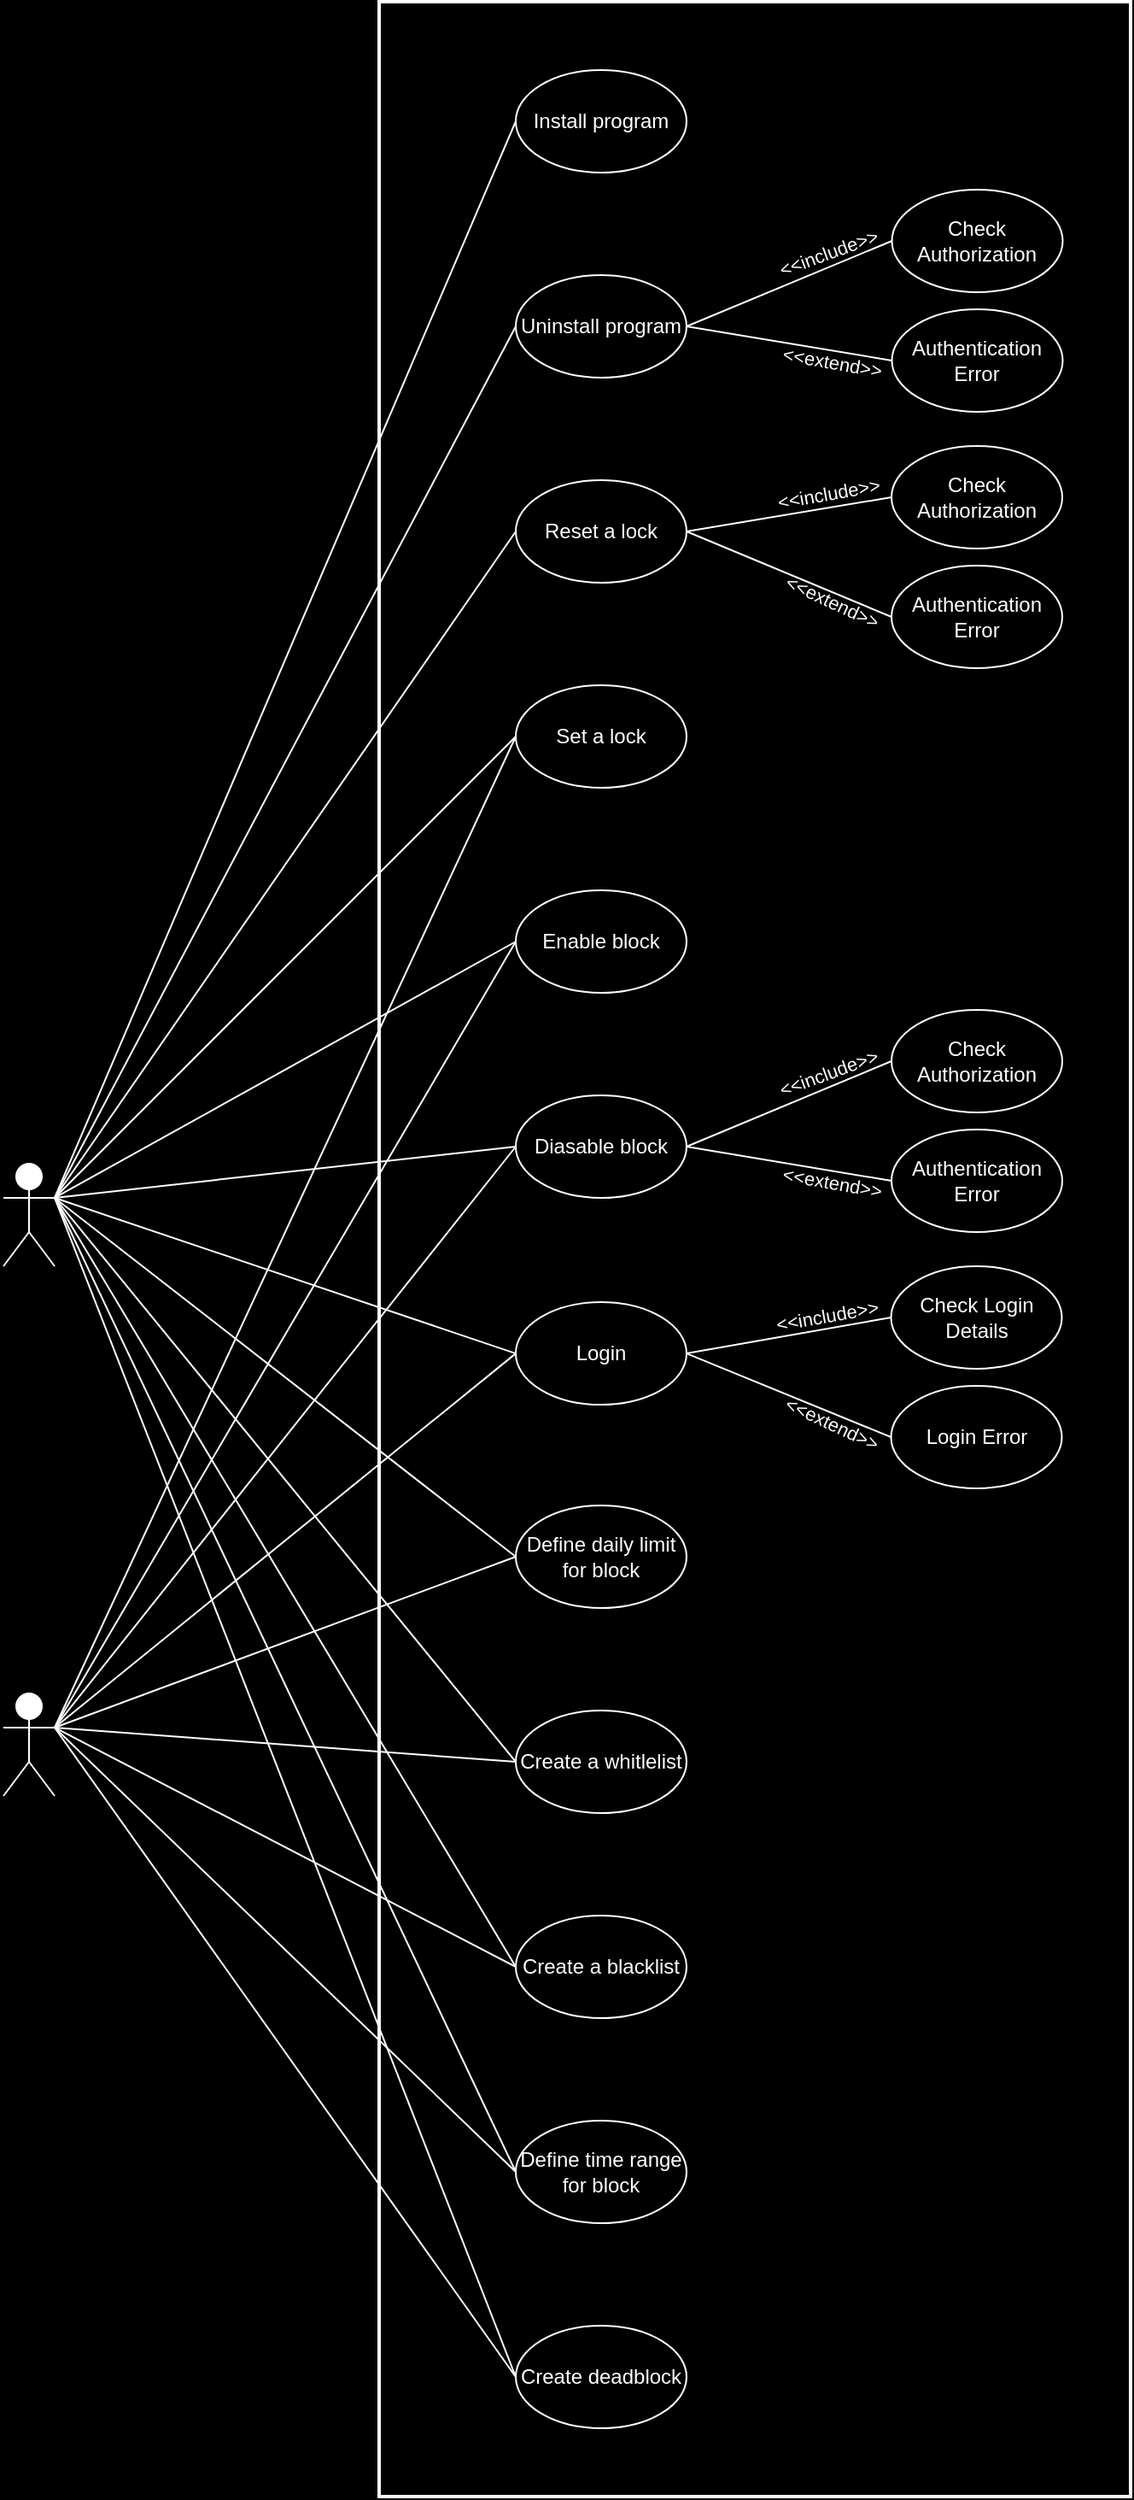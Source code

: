<mxfile>
    <diagram id="zOQQymgqV6w5DP6E3xU5" name="Page-1">
        <mxGraphModel dx="977" dy="1937" grid="1" gridSize="10" guides="1" tooltips="1" connect="1" arrows="1" fold="1" page="1" pageScale="1" pageWidth="827" pageHeight="1169" background="#000000" math="0" shadow="0">
            <root>
                <mxCell id="0"/>
                <mxCell id="1" parent="0"/>
                <mxCell id="38" style="edgeStyle=none;shape=connector;rounded=1;html=1;exitX=1;exitY=0.333;exitDx=0;exitDy=0;exitPerimeter=0;entryX=0;entryY=0.5;entryDx=0;entryDy=0;labelBackgroundColor=default;strokeColor=#FFFFFF;fontFamily=Helvetica;fontSize=11;fontColor=default;endArrow=none;" parent="1" source="5" target="28" edge="1">
                    <mxGeometry relative="1" as="geometry"/>
                </mxCell>
                <mxCell id="39" style="edgeStyle=none;shape=connector;rounded=1;html=1;exitX=1;exitY=0.333;exitDx=0;exitDy=0;exitPerimeter=0;entryX=0;entryY=0.5;entryDx=0;entryDy=0;labelBackgroundColor=default;strokeColor=#FFFFFF;fontFamily=Helvetica;fontSize=11;fontColor=default;endArrow=none;" parent="1" source="5" target="18" edge="1">
                    <mxGeometry relative="1" as="geometry"/>
                </mxCell>
                <mxCell id="40" style="edgeStyle=none;shape=connector;rounded=1;html=1;exitX=1;exitY=0.333;exitDx=0;exitDy=0;exitPerimeter=0;entryX=0;entryY=0.5;entryDx=0;entryDy=0;labelBackgroundColor=default;strokeColor=#FFFFFF;fontFamily=Helvetica;fontSize=11;fontColor=default;endArrow=none;" parent="1" source="5" target="20" edge="1">
                    <mxGeometry relative="1" as="geometry"/>
                </mxCell>
                <mxCell id="41" style="edgeStyle=none;shape=connector;rounded=1;html=1;exitX=1;exitY=0.333;exitDx=0;exitDy=0;exitPerimeter=0;entryX=0;entryY=0.5;entryDx=0;entryDy=0;labelBackgroundColor=default;strokeColor=#FFFFFF;fontFamily=Helvetica;fontSize=11;fontColor=default;endArrow=none;" parent="1" source="5" target="16" edge="1">
                    <mxGeometry relative="1" as="geometry"/>
                </mxCell>
                <mxCell id="42" style="edgeStyle=none;shape=connector;rounded=1;html=1;exitX=1;exitY=0.333;exitDx=0;exitDy=0;exitPerimeter=0;entryX=0;entryY=0.5;entryDx=0;entryDy=0;labelBackgroundColor=default;strokeColor=#FFFFFF;fontFamily=Helvetica;fontSize=11;fontColor=default;endArrow=none;" parent="1" source="5" target="29" edge="1">
                    <mxGeometry relative="1" as="geometry"/>
                </mxCell>
                <mxCell id="43" style="edgeStyle=none;shape=connector;rounded=1;html=1;exitX=1;exitY=0.333;exitDx=0;exitDy=0;exitPerimeter=0;entryX=0;entryY=0.5;entryDx=0;entryDy=0;labelBackgroundColor=default;strokeColor=#FFFFFF;fontFamily=Helvetica;fontSize=11;fontColor=default;endArrow=none;" parent="1" source="5" target="30" edge="1">
                    <mxGeometry relative="1" as="geometry"/>
                </mxCell>
                <mxCell id="44" style="edgeStyle=none;shape=connector;rounded=1;html=1;exitX=1;exitY=0.333;exitDx=0;exitDy=0;exitPerimeter=0;entryX=0;entryY=0.5;entryDx=0;entryDy=0;labelBackgroundColor=default;strokeColor=#FFFFFF;fontFamily=Helvetica;fontSize=11;fontColor=default;endArrow=none;" parent="1" source="5" target="32" edge="1">
                    <mxGeometry relative="1" as="geometry"/>
                </mxCell>
                <mxCell id="45" style="edgeStyle=none;shape=connector;rounded=1;html=1;exitX=1;exitY=0.333;exitDx=0;exitDy=0;exitPerimeter=0;entryX=0;entryY=0.5;entryDx=0;entryDy=0;labelBackgroundColor=default;strokeColor=#FFFFFF;fontFamily=Helvetica;fontSize=11;fontColor=default;endArrow=none;" parent="1" source="5" target="34" edge="1">
                    <mxGeometry relative="1" as="geometry"/>
                </mxCell>
                <mxCell id="5" value="User&lt;br&gt;" style="shape=umlActor;verticalLabelPosition=bottom;verticalAlign=top;html=1;outlineConnect=0;strokeColor=#FFFFFF;" parent="1" vertex="1">
                    <mxGeometry x="60" y="570" width="30" height="60" as="geometry"/>
                </mxCell>
                <mxCell id="7" value="Admin" style="shape=umlActor;verticalLabelPosition=bottom;verticalAlign=top;html=1;outlineConnect=0;strokeColor=#FFFFFF;" parent="1" vertex="1">
                    <mxGeometry x="60" y="260" width="30" height="60" as="geometry"/>
                </mxCell>
                <mxCell id="10" value="" style="endArrow=none;html=1;exitX=1;exitY=0.333;exitDx=0;exitDy=0;exitPerimeter=0;entryX=0;entryY=0.5;entryDx=0;entryDy=0;strokeColor=#FFFFFF;" parent="1" source="7" target="17" edge="1">
                    <mxGeometry width="50" height="50" relative="1" as="geometry">
                        <mxPoint x="220" y="270" as="sourcePoint"/>
                        <mxPoint x="380" y="279.5" as="targetPoint"/>
                    </mxGeometry>
                </mxCell>
                <mxCell id="11" value="" style="endArrow=none;html=1;exitX=1;exitY=0.333;exitDx=0;exitDy=0;exitPerimeter=0;entryX=0;entryY=0.5;entryDx=0;entryDy=0;strokeColor=#FFFFFF;" parent="1" source="7" target="18" edge="1">
                    <mxGeometry width="50" height="50" relative="1" as="geometry">
                        <mxPoint x="220" y="280" as="sourcePoint"/>
                        <mxPoint x="380" y="440" as="targetPoint"/>
                    </mxGeometry>
                </mxCell>
                <mxCell id="12" value="" style="endArrow=none;html=1;exitX=1;exitY=0.333;exitDx=0;exitDy=0;exitPerimeter=0;entryX=0;entryY=0.5;entryDx=0;entryDy=0;strokeColor=#FFFFFF;" parent="1" source="7" target="15" edge="1">
                    <mxGeometry width="50" height="50" relative="1" as="geometry">
                        <mxPoint x="220" y="280" as="sourcePoint"/>
                        <mxPoint x="380" y="200" as="targetPoint"/>
                    </mxGeometry>
                </mxCell>
                <mxCell id="13" value="" style="endArrow=none;html=1;exitX=1;exitY=0.333;exitDx=0;exitDy=0;exitPerimeter=0;entryX=0;entryY=0.5;entryDx=0;entryDy=0;strokeColor=#FFFFFF;" parent="1" source="7" target="16" edge="1">
                    <mxGeometry width="50" height="50" relative="1" as="geometry">
                        <mxPoint x="220" y="280" as="sourcePoint"/>
                        <mxPoint x="380" y="360" as="targetPoint"/>
                    </mxGeometry>
                </mxCell>
                <mxCell id="14" value="Install program" style="ellipse;whiteSpace=wrap;html=1;fillColor=#000000;strokeColor=#FFFFFF;fontColor=#FFFFFF;" parent="1" vertex="1">
                    <mxGeometry x="360" y="-380" width="100" height="60" as="geometry"/>
                </mxCell>
                <mxCell id="15" value="Uninstall program" style="ellipse;whiteSpace=wrap;html=1;fillColor=#000000;strokeColor=#FFFFFF;fontColor=#FFFFFF;" parent="1" vertex="1">
                    <mxGeometry x="360" y="-260" width="100" height="60" as="geometry"/>
                </mxCell>
                <mxCell id="16" value="Set a lock" style="ellipse;whiteSpace=wrap;html=1;fillColor=#000000;strokeColor=#FFFFFF;fontColor=#FFFFFF;" parent="1" vertex="1">
                    <mxGeometry x="360" y="-20" width="100" height="60" as="geometry"/>
                </mxCell>
                <mxCell id="17" value="Reset a lock" style="ellipse;whiteSpace=wrap;html=1;fillColor=#000000;strokeColor=#FFFFFF;fontColor=#FFFFFF;" parent="1" vertex="1">
                    <mxGeometry x="360" y="-140" width="100" height="60" as="geometry"/>
                </mxCell>
                <mxCell id="18" value="Enable block" style="ellipse;whiteSpace=wrap;html=1;fillColor=#000000;strokeColor=#FFFFFF;fontColor=#FFFFFF;" parent="1" vertex="1">
                    <mxGeometry x="360" y="100.0" width="100" height="60" as="geometry"/>
                </mxCell>
                <mxCell id="19" value="" style="endArrow=none;html=1;exitX=1;exitY=0.333;exitDx=0;exitDy=0;exitPerimeter=0;entryX=0;entryY=0.5;entryDx=0;entryDy=0;strokeColor=#FFFFFF;" parent="1" source="7" target="20" edge="1">
                    <mxGeometry width="50" height="50" relative="1" as="geometry">
                        <mxPoint x="220" y="280" as="sourcePoint"/>
                        <mxPoint x="380" y="520" as="targetPoint"/>
                    </mxGeometry>
                </mxCell>
                <mxCell id="20" value="Diasable block" style="ellipse;whiteSpace=wrap;html=1;fillColor=#000000;strokeColor=#FFFFFF;fontColor=#FFFFFF;" parent="1" vertex="1">
                    <mxGeometry x="360" y="220" width="100" height="60" as="geometry"/>
                </mxCell>
                <mxCell id="22" value="" style="endArrow=none;html=1;exitX=1;exitY=0.333;exitDx=0;exitDy=0;exitPerimeter=0;entryX=0;entryY=0.5;entryDx=0;entryDy=0;strokeColor=#FFFFFF;" parent="1" source="7" target="27" edge="1">
                    <mxGeometry width="50" height="50" relative="1" as="geometry">
                        <mxPoint x="220" y="280" as="sourcePoint"/>
                        <mxPoint x="375" y="570" as="targetPoint"/>
                    </mxGeometry>
                </mxCell>
                <mxCell id="24" value="" style="endArrow=none;html=1;exitX=1;exitY=0.333;exitDx=0;exitDy=0;exitPerimeter=0;entryX=0;entryY=0.5;entryDx=0;entryDy=0;strokeColor=#FFFFFF;" parent="1" source="7" target="28" edge="1">
                    <mxGeometry width="50" height="50" relative="1" as="geometry">
                        <mxPoint x="220" y="280" as="sourcePoint"/>
                        <mxPoint x="380" y="640" as="targetPoint"/>
                    </mxGeometry>
                </mxCell>
                <mxCell id="25" value="" style="endArrow=none;html=1;exitX=1;exitY=0.333;exitDx=0;exitDy=0;exitPerimeter=0;entryX=0;entryY=0.5;entryDx=0;entryDy=0;strokeColor=#FFFFFF;" parent="1" source="7" target="29" edge="1">
                    <mxGeometry width="50" height="50" relative="1" as="geometry">
                        <mxPoint x="220" y="280" as="sourcePoint"/>
                        <mxPoint x="380" y="720" as="targetPoint"/>
                    </mxGeometry>
                </mxCell>
                <mxCell id="27" value="Login" style="ellipse;whiteSpace=wrap;html=1;fillColor=#000000;strokeColor=#FFFFFF;fontColor=#FFFFFF;" parent="1" vertex="1">
                    <mxGeometry x="360" y="341.05" width="100" height="60" as="geometry"/>
                </mxCell>
                <mxCell id="28" value="Define daily limit for block&lt;br&gt;" style="ellipse;whiteSpace=wrap;html=1;fillColor=#000000;strokeColor=#FFFFFF;fontColor=#FFFFFF;" parent="1" vertex="1">
                    <mxGeometry x="360" y="460.0" width="100" height="60" as="geometry"/>
                </mxCell>
                <mxCell id="29" value="Create a whitlelist" style="ellipse;whiteSpace=wrap;html=1;fillColor=#000000;strokeColor=#FFFFFF;fontColor=#FFFFFF;" parent="1" vertex="1">
                    <mxGeometry x="360" y="580" width="100" height="60" as="geometry"/>
                </mxCell>
                <mxCell id="30" value="Create a blacklist" style="ellipse;whiteSpace=wrap;html=1;fillColor=#000000;strokeColor=#FFFFFF;fontColor=#FFFFFF;" parent="1" vertex="1">
                    <mxGeometry x="360" y="700" width="100" height="60" as="geometry"/>
                </mxCell>
                <mxCell id="31" value="" style="endArrow=none;html=1;exitX=1;exitY=0.333;exitDx=0;exitDy=0;exitPerimeter=0;entryX=0;entryY=0.5;entryDx=0;entryDy=0;strokeColor=#FFFFFF;" parent="1" source="7" target="30" edge="1">
                    <mxGeometry width="50" height="50" relative="1" as="geometry">
                        <mxPoint x="90" y="350" as="sourcePoint"/>
                        <mxPoint x="380" y="790" as="targetPoint"/>
                    </mxGeometry>
                </mxCell>
                <mxCell id="32" value="Define time range for block" style="ellipse;whiteSpace=wrap;html=1;fillColor=#000000;strokeColor=#FFFFFF;fontColor=#FFFFFF;" parent="1" vertex="1">
                    <mxGeometry x="360" y="820" width="100" height="60" as="geometry"/>
                </mxCell>
                <mxCell id="33" value="" style="endArrow=none;html=1;entryX=0;entryY=0.5;entryDx=0;entryDy=0;strokeColor=#FFFFFF;" parent="1" target="32" edge="1">
                    <mxGeometry width="50" height="50" relative="1" as="geometry">
                        <mxPoint x="90" y="280" as="sourcePoint"/>
                        <mxPoint x="380" y="860" as="targetPoint"/>
                    </mxGeometry>
                </mxCell>
                <mxCell id="34" value="Create deadblock" style="ellipse;whiteSpace=wrap;html=1;fillColor=#000000;strokeColor=#FFFFFF;fontColor=#FFFFFF;" parent="1" vertex="1">
                    <mxGeometry x="360" y="940" width="100" height="60" as="geometry"/>
                </mxCell>
                <mxCell id="35" value="" style="endArrow=none;html=1;exitX=1;exitY=0.333;exitDx=0;exitDy=0;exitPerimeter=0;entryX=0;entryY=0.5;entryDx=0;entryDy=0;strokeColor=#FFFFFF;" parent="1" source="7" target="34" edge="1">
                    <mxGeometry width="50" height="50" relative="1" as="geometry">
                        <mxPoint x="90" y="490" as="sourcePoint"/>
                        <mxPoint x="380" y="930" as="targetPoint"/>
                    </mxGeometry>
                </mxCell>
                <mxCell id="37" value="" style="endArrow=none;html=1;exitX=1;exitY=0.333;exitDx=0;exitDy=0;exitPerimeter=0;entryX=0;entryY=0.5;entryDx=0;entryDy=0;strokeColor=#FFFFFF;" parent="1" source="5" target="27" edge="1">
                    <mxGeometry width="50" height="50" relative="1" as="geometry">
                        <mxPoint x="120" y="610" as="sourcePoint"/>
                        <mxPoint x="170" y="560" as="targetPoint"/>
                    </mxGeometry>
                </mxCell>
                <mxCell id="48" value="Check Authorization" style="ellipse;whiteSpace=wrap;html=1;fontColor=#FFFFFF;strokeColor=#FFFFFF;fillColor=#000000;" parent="1" vertex="1">
                    <mxGeometry x="580.25" y="-310" width="100" height="60" as="geometry"/>
                </mxCell>
                <mxCell id="9" value="" style="endArrow=none;html=1;exitX=1;exitY=0.333;exitDx=0;exitDy=0;exitPerimeter=0;entryX=0;entryY=0.5;entryDx=0;entryDy=0;strokeColor=#FFFFFF;" parent="1" source="7" target="14" edge="1">
                    <mxGeometry width="50" height="50" relative="1" as="geometry">
                        <mxPoint x="220" y="280" as="sourcePoint"/>
                        <mxPoint x="380" y="120" as="targetPoint"/>
                    </mxGeometry>
                </mxCell>
                <mxCell id="79" style="edgeStyle=none;shape=connector;rounded=1;html=1;exitX=0;exitY=0.5;exitDx=0;exitDy=0;entryX=1;entryY=0.5;entryDx=0;entryDy=0;labelBackgroundColor=default;fontFamily=Helvetica;fontSize=10;fontColor=#FFFFFF;endArrow=none;strokeColor=#FFFFFF;" parent="1" source="82" target="15" edge="1">
                    <mxGeometry relative="1" as="geometry">
                        <mxPoint x="480" y="-5.0" as="targetPoint"/>
                    </mxGeometry>
                </mxCell>
                <mxCell id="iL9v_fsBajqDtWWy2Ney-84" value="&amp;lt;&amp;lt;extend&amp;gt;&amp;gt;" style="edgeLabel;html=1;align=center;verticalAlign=middle;resizable=0;points=[];labelBackgroundColor=none;fontColor=#FFFFFF;rotation=10;" parent="79" vertex="1" connectable="0">
                    <mxGeometry x="-0.432" relative="1" as="geometry">
                        <mxPoint x="-1" y="6" as="offset"/>
                    </mxGeometry>
                </mxCell>
                <mxCell id="82" value="Authentication Error" style="ellipse;whiteSpace=wrap;html=1;fontColor=#FFFFFF;strokeColor=#FFFFFF;fillColor=#000000;" parent="1" vertex="1">
                    <mxGeometry x="580.25" y="-240.0" width="100" height="60" as="geometry"/>
                </mxCell>
                <mxCell id="iL9v_fsBajqDtWWy2Ney-82" style="edgeStyle=none;shape=connector;rounded=1;html=1;exitX=0;exitY=0.5;exitDx=0;exitDy=0;entryX=1;entryY=0.5;entryDx=0;entryDy=0;labelBackgroundColor=default;fontFamily=Helvetica;fontSize=10;fontColor=#FFFFFF;endArrow=none;strokeColor=#FFFFFF;" parent="1" source="48" target="15" edge="1">
                    <mxGeometry relative="1" as="geometry">
                        <mxPoint x="470" y="-220" as="targetPoint"/>
                        <mxPoint x="593" y="-180" as="sourcePoint"/>
                    </mxGeometry>
                </mxCell>
                <mxCell id="iL9v_fsBajqDtWWy2Ney-83" value="&amp;lt;&amp;lt;include&amp;gt;&amp;gt;" style="edgeLabel;html=1;align=center;verticalAlign=middle;resizable=0;points=[];labelBackgroundColor=none;fontColor=#FFFFFF;rotation=-20;" parent="iL9v_fsBajqDtWWy2Ney-82" vertex="1" connectable="0">
                    <mxGeometry x="-0.076" y="-3" relative="1" as="geometry">
                        <mxPoint x="19" y="-13" as="offset"/>
                    </mxGeometry>
                </mxCell>
                <mxCell id="iL9v_fsBajqDtWWy2Ney-85" value="Check Authorization" style="ellipse;whiteSpace=wrap;html=1;fontColor=#FFFFFF;strokeColor=#FFFFFF;fillColor=#000000;" parent="1" vertex="1">
                    <mxGeometry x="580" y="-160" width="100" height="60" as="geometry"/>
                </mxCell>
                <mxCell id="iL9v_fsBajqDtWWy2Ney-86" style="edgeStyle=none;shape=connector;rounded=1;html=1;exitX=0;exitY=0.5;exitDx=0;exitDy=0;entryX=1;entryY=0.5;entryDx=0;entryDy=0;labelBackgroundColor=default;fontFamily=Helvetica;fontSize=10;fontColor=#FFFFFF;endArrow=none;strokeColor=#FFFFFF;" parent="1" source="iL9v_fsBajqDtWWy2Ney-88" target="17" edge="1">
                    <mxGeometry relative="1" as="geometry">
                        <mxPoint x="459.75" y="-110" as="targetPoint"/>
                    </mxGeometry>
                </mxCell>
                <mxCell id="iL9v_fsBajqDtWWy2Ney-87" value="&amp;lt;&amp;lt;extend&amp;gt;&amp;gt;" style="edgeLabel;html=1;align=center;verticalAlign=middle;resizable=0;points=[];labelBackgroundColor=none;fontColor=#FFFFFF;rotation=25;" parent="iL9v_fsBajqDtWWy2Ney-86" vertex="1" connectable="0">
                    <mxGeometry x="-0.432" relative="1" as="geometry">
                        <mxPoint x="-1" y="5" as="offset"/>
                    </mxGeometry>
                </mxCell>
                <mxCell id="iL9v_fsBajqDtWWy2Ney-88" value="Authentication Error" style="ellipse;whiteSpace=wrap;html=1;fontColor=#FFFFFF;strokeColor=#FFFFFF;fillColor=#000000;" parent="1" vertex="1">
                    <mxGeometry x="580" y="-90.0" width="100" height="60" as="geometry"/>
                </mxCell>
                <mxCell id="iL9v_fsBajqDtWWy2Ney-89" style="edgeStyle=none;shape=connector;rounded=1;html=1;exitX=0;exitY=0.5;exitDx=0;exitDy=0;entryX=1;entryY=0.5;entryDx=0;entryDy=0;labelBackgroundColor=default;fontFamily=Helvetica;fontSize=10;fontColor=#FFFFFF;endArrow=none;strokeColor=#FFFFFF;" parent="1" source="iL9v_fsBajqDtWWy2Ney-85" target="17" edge="1">
                    <mxGeometry relative="1" as="geometry">
                        <mxPoint x="459.75" y="-110" as="targetPoint"/>
                        <mxPoint x="592.75" y="-60" as="sourcePoint"/>
                    </mxGeometry>
                </mxCell>
                <mxCell id="iL9v_fsBajqDtWWy2Ney-90" value="&amp;lt;&amp;lt;include&amp;gt;&amp;gt;" style="edgeLabel;html=1;align=center;verticalAlign=middle;resizable=0;points=[];labelBackgroundColor=none;fontColor=#FFFFFF;rotation=-10;" parent="iL9v_fsBajqDtWWy2Ney-89" vertex="1" connectable="0">
                    <mxGeometry x="-0.076" y="-3" relative="1" as="geometry">
                        <mxPoint x="18" y="-8" as="offset"/>
                    </mxGeometry>
                </mxCell>
                <mxCell id="iL9v_fsBajqDtWWy2Ney-103" value="Check Authorization" style="ellipse;whiteSpace=wrap;html=1;fontColor=#FFFFFF;strokeColor=#FFFFFF;fillColor=#000000;" parent="1" vertex="1">
                    <mxGeometry x="580" y="170" width="100" height="60" as="geometry"/>
                </mxCell>
                <mxCell id="iL9v_fsBajqDtWWy2Ney-104" style="edgeStyle=none;shape=connector;rounded=1;html=1;exitX=0;exitY=0.5;exitDx=0;exitDy=0;entryX=1;entryY=0.5;entryDx=0;entryDy=0;labelBackgroundColor=default;fontFamily=Helvetica;fontSize=10;fontColor=#FFFFFF;endArrow=none;strokeColor=#FFFFFF;" parent="1" source="iL9v_fsBajqDtWWy2Ney-106" target="20" edge="1">
                    <mxGeometry relative="1" as="geometry">
                        <mxPoint x="459.75" y="250" as="targetPoint"/>
                    </mxGeometry>
                </mxCell>
                <mxCell id="iL9v_fsBajqDtWWy2Ney-105" value="&amp;lt;&amp;lt;extend&amp;gt;&amp;gt;" style="edgeLabel;html=1;align=center;verticalAlign=middle;resizable=0;points=[];labelBackgroundColor=none;fontColor=#FFFFFF;rotation=10;" parent="iL9v_fsBajqDtWWy2Ney-104" vertex="1" connectable="0">
                    <mxGeometry x="-0.432" relative="1" as="geometry">
                        <mxPoint x="-1" y="6" as="offset"/>
                    </mxGeometry>
                </mxCell>
                <mxCell id="iL9v_fsBajqDtWWy2Ney-106" value="Authentication Error" style="ellipse;whiteSpace=wrap;html=1;fontColor=#FFFFFF;strokeColor=#FFFFFF;fillColor=#000000;" parent="1" vertex="1">
                    <mxGeometry x="580" y="240.0" width="100" height="60" as="geometry"/>
                </mxCell>
                <mxCell id="iL9v_fsBajqDtWWy2Ney-107" style="edgeStyle=none;shape=connector;rounded=1;html=1;exitX=0;exitY=0.5;exitDx=0;exitDy=0;entryX=1;entryY=0.5;entryDx=0;entryDy=0;labelBackgroundColor=default;fontFamily=Helvetica;fontSize=10;fontColor=#FFFFFF;endArrow=none;strokeColor=#FFFFFF;" parent="1" source="iL9v_fsBajqDtWWy2Ney-103" target="20" edge="1">
                    <mxGeometry relative="1" as="geometry">
                        <mxPoint x="459.75" y="250" as="targetPoint"/>
                        <mxPoint x="592.75" y="300" as="sourcePoint"/>
                    </mxGeometry>
                </mxCell>
                <mxCell id="iL9v_fsBajqDtWWy2Ney-108" value="&amp;lt;&amp;lt;include&amp;gt;&amp;gt;" style="edgeLabel;html=1;align=center;verticalAlign=middle;resizable=0;points=[];labelBackgroundColor=none;fontColor=#FFFFFF;rotation=-20;" parent="iL9v_fsBajqDtWWy2Ney-107" vertex="1" connectable="0">
                    <mxGeometry x="-0.076" y="-3" relative="1" as="geometry">
                        <mxPoint x="19" y="-13" as="offset"/>
                    </mxGeometry>
                </mxCell>
                <mxCell id="iL9v_fsBajqDtWWy2Ney-109" value="Check Login Details" style="ellipse;whiteSpace=wrap;html=1;fontColor=#FFFFFF;strokeColor=#FFFFFF;fillColor=#000000;" parent="1" vertex="1">
                    <mxGeometry x="579.75" y="320" width="100" height="60" as="geometry"/>
                </mxCell>
                <mxCell id="iL9v_fsBajqDtWWy2Ney-110" style="edgeStyle=none;shape=connector;rounded=1;html=1;exitX=0;exitY=0.5;exitDx=0;exitDy=0;entryX=1;entryY=0.5;entryDx=0;entryDy=0;labelBackgroundColor=default;fontFamily=Helvetica;fontSize=10;fontColor=#FFFFFF;endArrow=none;strokeColor=#FFFFFF;" parent="1" source="iL9v_fsBajqDtWWy2Ney-112" target="27" edge="1">
                    <mxGeometry relative="1" as="geometry">
                        <mxPoint x="459.75" y="370" as="targetPoint"/>
                    </mxGeometry>
                </mxCell>
                <mxCell id="iL9v_fsBajqDtWWy2Ney-111" value="&amp;lt;&amp;lt;extend&amp;gt;&amp;gt;" style="edgeLabel;html=1;align=center;verticalAlign=middle;resizable=0;points=[];labelBackgroundColor=none;fontColor=#FFFFFF;rotation=25;" parent="iL9v_fsBajqDtWWy2Ney-110" vertex="1" connectable="0">
                    <mxGeometry x="-0.432" relative="1" as="geometry">
                        <mxPoint x="-1" y="5" as="offset"/>
                    </mxGeometry>
                </mxCell>
                <mxCell id="iL9v_fsBajqDtWWy2Ney-112" value="Login Error" style="ellipse;whiteSpace=wrap;html=1;fontColor=#FFFFFF;strokeColor=#FFFFFF;fillColor=#000000;" parent="1" vertex="1">
                    <mxGeometry x="579.75" y="390.0" width="100" height="60" as="geometry"/>
                </mxCell>
                <mxCell id="iL9v_fsBajqDtWWy2Ney-113" style="edgeStyle=none;shape=connector;rounded=1;html=1;exitX=0;exitY=0.5;exitDx=0;exitDy=0;entryX=1;entryY=0.5;entryDx=0;entryDy=0;labelBackgroundColor=default;fontFamily=Helvetica;fontSize=10;fontColor=#FFFFFF;endArrow=none;strokeColor=#FFFFFF;" parent="1" source="iL9v_fsBajqDtWWy2Ney-109" target="27" edge="1">
                    <mxGeometry relative="1" as="geometry">
                        <mxPoint x="459.75" y="370" as="targetPoint"/>
                        <mxPoint x="592.5" y="420" as="sourcePoint"/>
                    </mxGeometry>
                </mxCell>
                <mxCell id="iL9v_fsBajqDtWWy2Ney-114" value="&amp;lt;&amp;lt;include&amp;gt;&amp;gt;" style="edgeLabel;html=1;align=center;verticalAlign=middle;resizable=0;points=[];labelBackgroundColor=none;fontColor=#FFFFFF;rotation=-10;" parent="iL9v_fsBajqDtWWy2Ney-113" vertex="1" connectable="0">
                    <mxGeometry x="-0.076" y="-3" relative="1" as="geometry">
                        <mxPoint x="18" y="-8" as="offset"/>
                    </mxGeometry>
                </mxCell>
                <mxCell id="iL9v_fsBajqDtWWy2Ney-115" value="" style="rounded=0;whiteSpace=wrap;html=1;fillColor=none;strokeWidth=2;strokeColor=#FFFFFF;" parent="1" vertex="1">
                    <mxGeometry x="280" y="-420" width="440" height="1460" as="geometry"/>
                </mxCell>
            </root>
        </mxGraphModel>
    </diagram>
</mxfile>